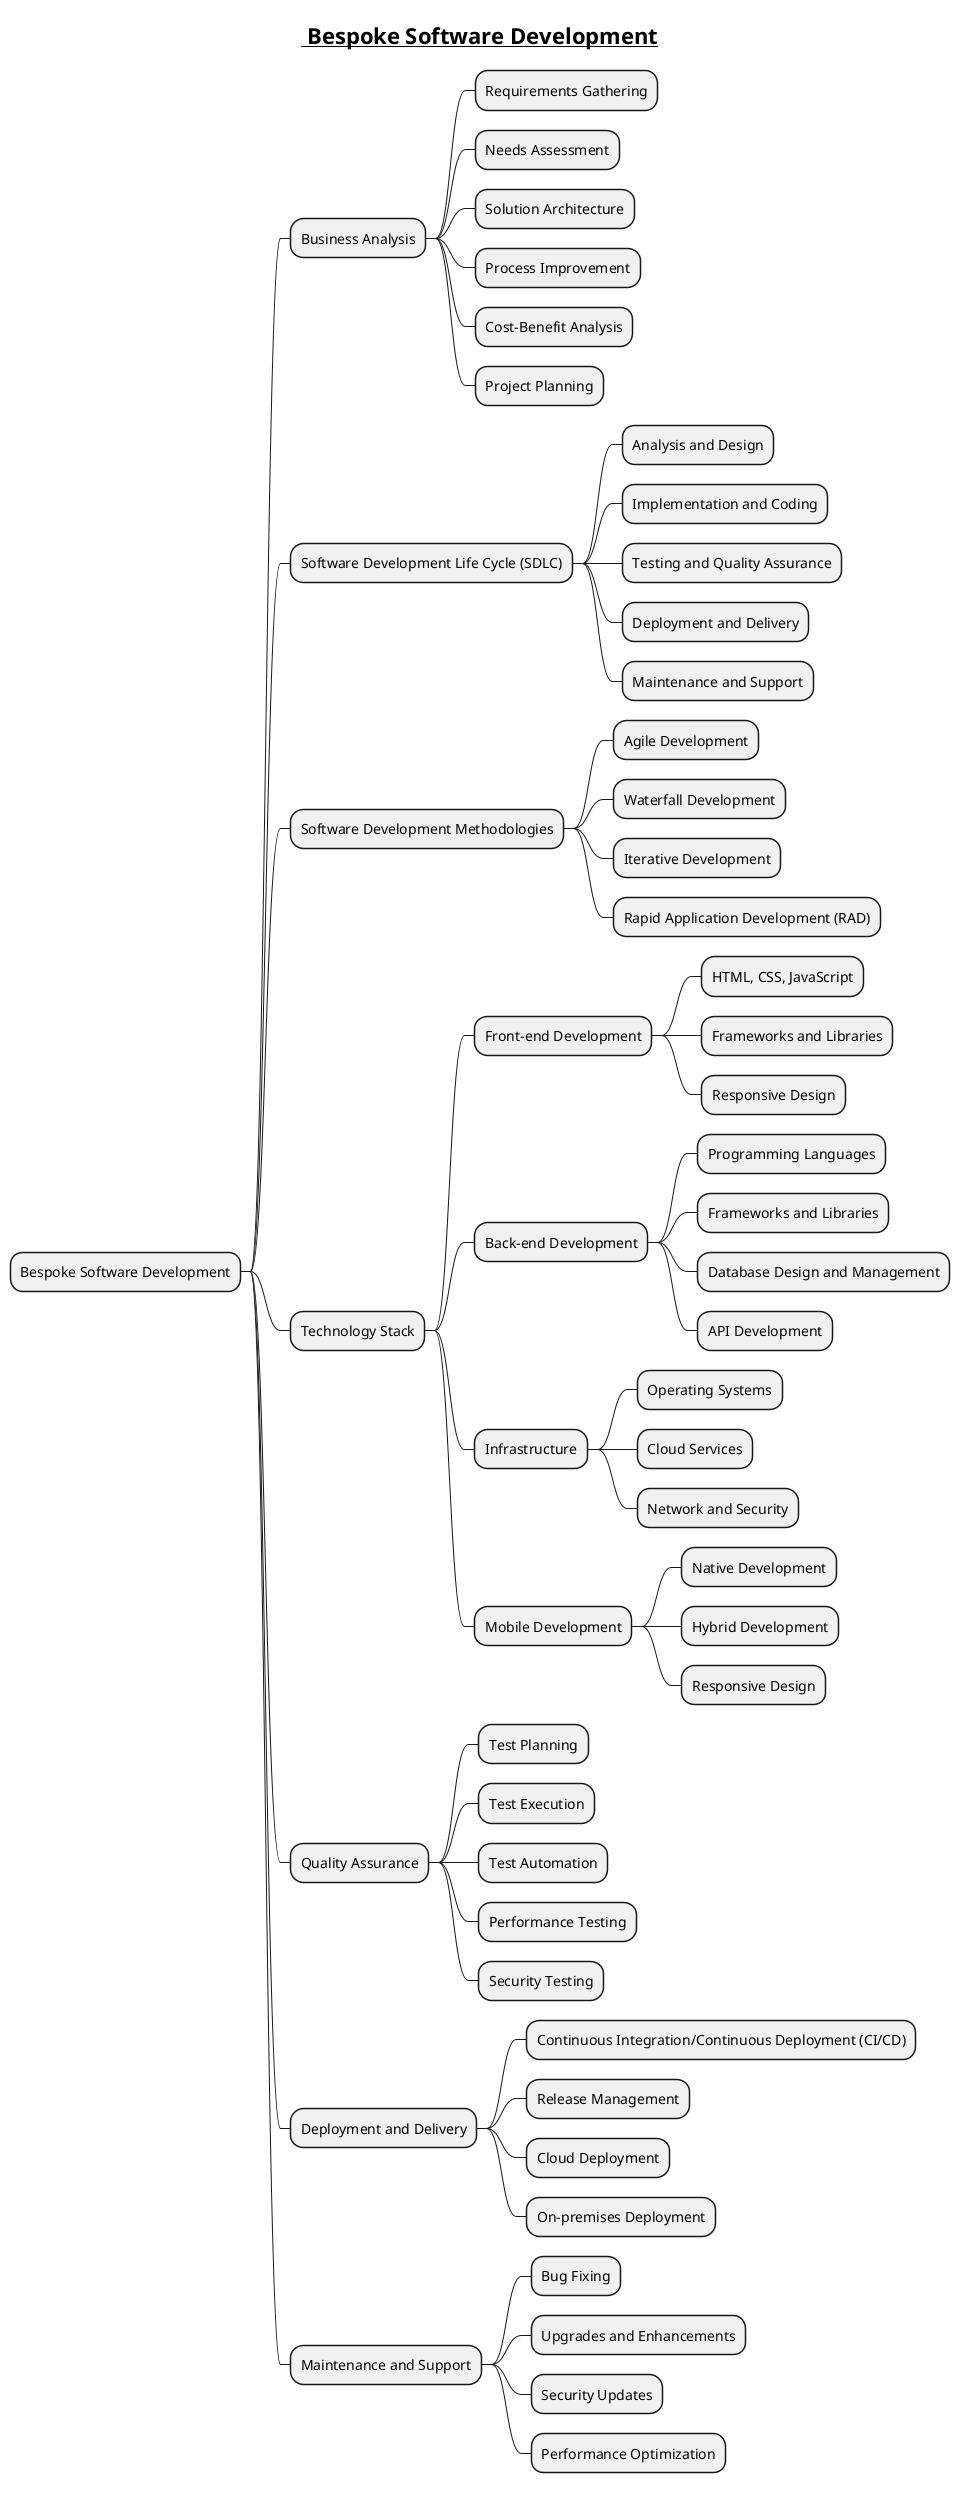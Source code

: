@startmindmap
title =__ Bespoke Software Development__

* Bespoke Software Development
** Business Analysis
*** Requirements Gathering
*** Needs Assessment
*** Solution Architecture
*** Process Improvement
*** Cost-Benefit Analysis
*** Project Planning
** Software Development Life Cycle (SDLC)
*** Analysis and Design
*** Implementation and Coding
*** Testing and Quality Assurance
*** Deployment and Delivery
*** Maintenance and Support
** Software Development Methodologies
*** Agile Development
*** Waterfall Development
*** Iterative Development
*** Rapid Application Development (RAD)
** Technology Stack
*** Front-end Development
**** HTML, CSS, JavaScript
**** Frameworks and Libraries
**** Responsive Design
*** Back-end Development
**** Programming Languages
**** Frameworks and Libraries
**** Database Design and Management
**** API Development
*** Infrastructure
**** Operating Systems
**** Cloud Services
**** Network and Security
*** Mobile Development
**** Native Development
**** Hybrid Development
**** Responsive Design
** Quality Assurance
*** Test Planning
*** Test Execution
*** Test Automation
*** Performance Testing
*** Security Testing
** Deployment and Delivery
*** Continuous Integration/Continuous Deployment (CI/CD)
*** Release Management
*** Cloud Deployment
*** On-premises Deployment
** Maintenance and Support
*** Bug Fixing
*** Upgrades and Enhancements
*** Security Updates
*** Performance Optimization
@endmindmap
